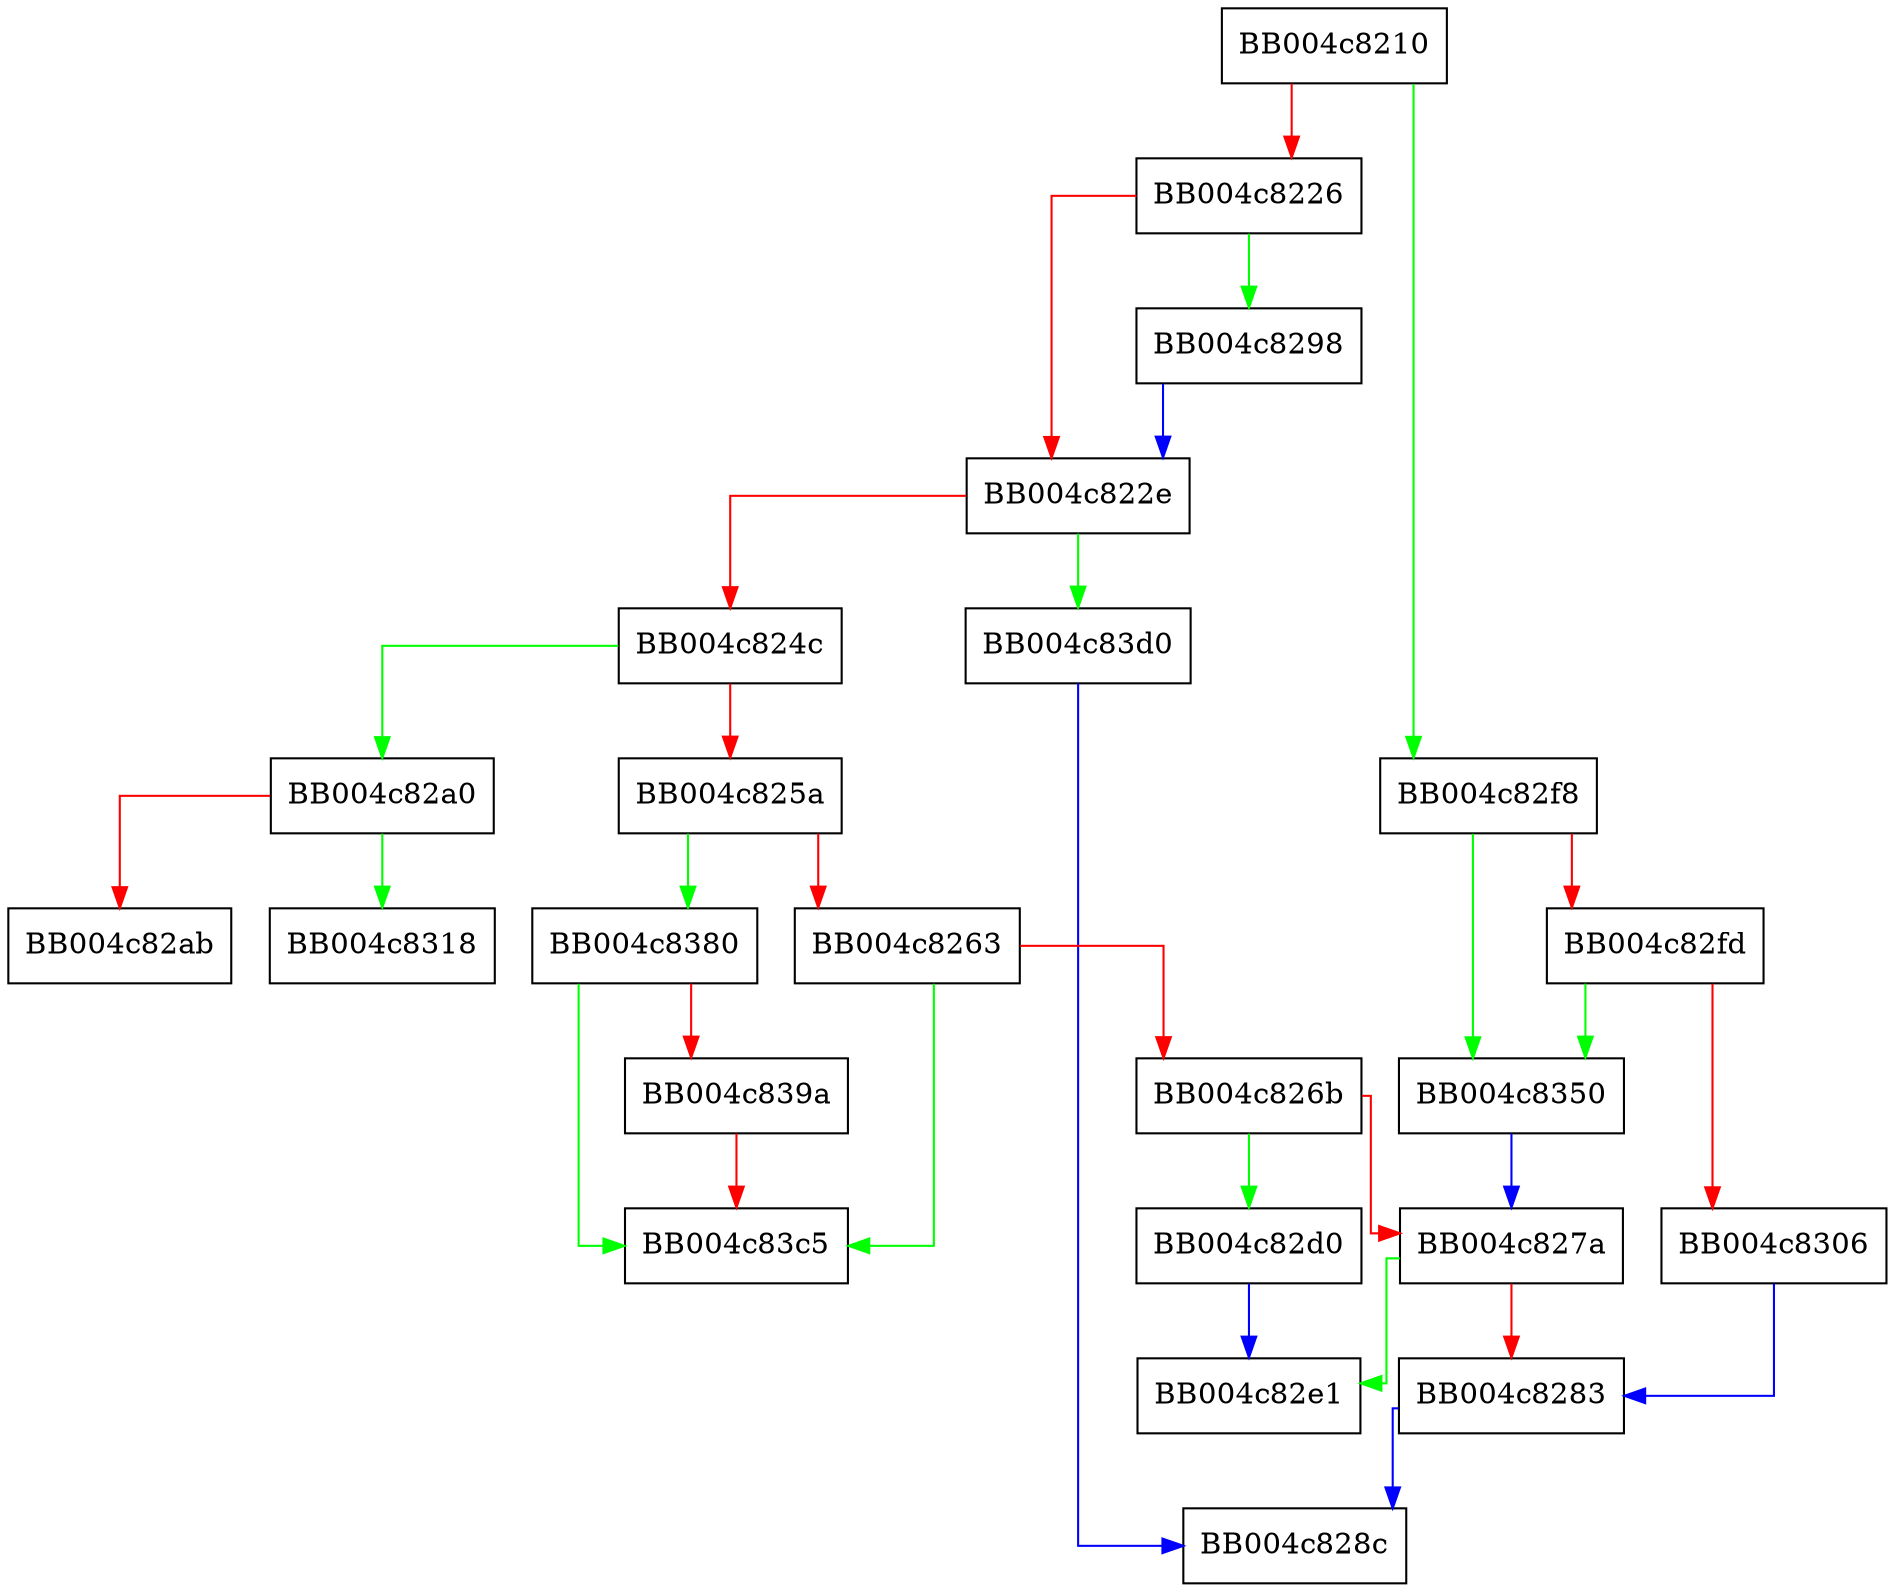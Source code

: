 digraph ssl_release_record {
  node [shape="box"];
  graph [splines=ortho];
  BB004c8210 -> BB004c82f8 [color="green"];
  BB004c8210 -> BB004c8226 [color="red"];
  BB004c8226 -> BB004c8298 [color="green"];
  BB004c8226 -> BB004c822e [color="red"];
  BB004c822e -> BB004c83d0 [color="green"];
  BB004c822e -> BB004c824c [color="red"];
  BB004c824c -> BB004c82a0 [color="green"];
  BB004c824c -> BB004c825a [color="red"];
  BB004c825a -> BB004c8380 [color="green"];
  BB004c825a -> BB004c8263 [color="red"];
  BB004c8263 -> BB004c83c5 [color="green"];
  BB004c8263 -> BB004c826b [color="red"];
  BB004c826b -> BB004c82d0 [color="green"];
  BB004c826b -> BB004c827a [color="red"];
  BB004c827a -> BB004c82e1 [color="green"];
  BB004c827a -> BB004c8283 [color="red"];
  BB004c8283 -> BB004c828c [color="blue"];
  BB004c8298 -> BB004c822e [color="blue"];
  BB004c82a0 -> BB004c8318 [color="green"];
  BB004c82a0 -> BB004c82ab [color="red"];
  BB004c82d0 -> BB004c82e1 [color="blue"];
  BB004c82f8 -> BB004c8350 [color="green"];
  BB004c82f8 -> BB004c82fd [color="red"];
  BB004c82fd -> BB004c8350 [color="green"];
  BB004c82fd -> BB004c8306 [color="red"];
  BB004c8306 -> BB004c8283 [color="blue"];
  BB004c8350 -> BB004c827a [color="blue"];
  BB004c8380 -> BB004c83c5 [color="green"];
  BB004c8380 -> BB004c839a [color="red"];
  BB004c839a -> BB004c83c5 [color="red"];
  BB004c83d0 -> BB004c828c [color="blue"];
}